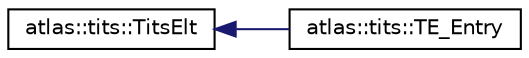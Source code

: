 digraph "Graphical Class Hierarchy"
{
  edge [fontname="Helvetica",fontsize="10",labelfontname="Helvetica",labelfontsize="10"];
  node [fontname="Helvetica",fontsize="10",shape=record];
  rankdir="LR";
  Node1 [label="atlas::tits::TitsElt",height=0.2,width=0.4,color="black", fillcolor="white", style="filled",URL="$classatlas_1_1tits_1_1TitsElt.html"];
  Node1 -> Node2 [dir="back",color="midnightblue",fontsize="10",style="solid",fontname="Helvetica"];
  Node2 [label="atlas::tits::TE_Entry",height=0.2,width=0.4,color="black", fillcolor="white", style="filled",URL="$structatlas_1_1tits_1_1TE__Entry.html"];
}
